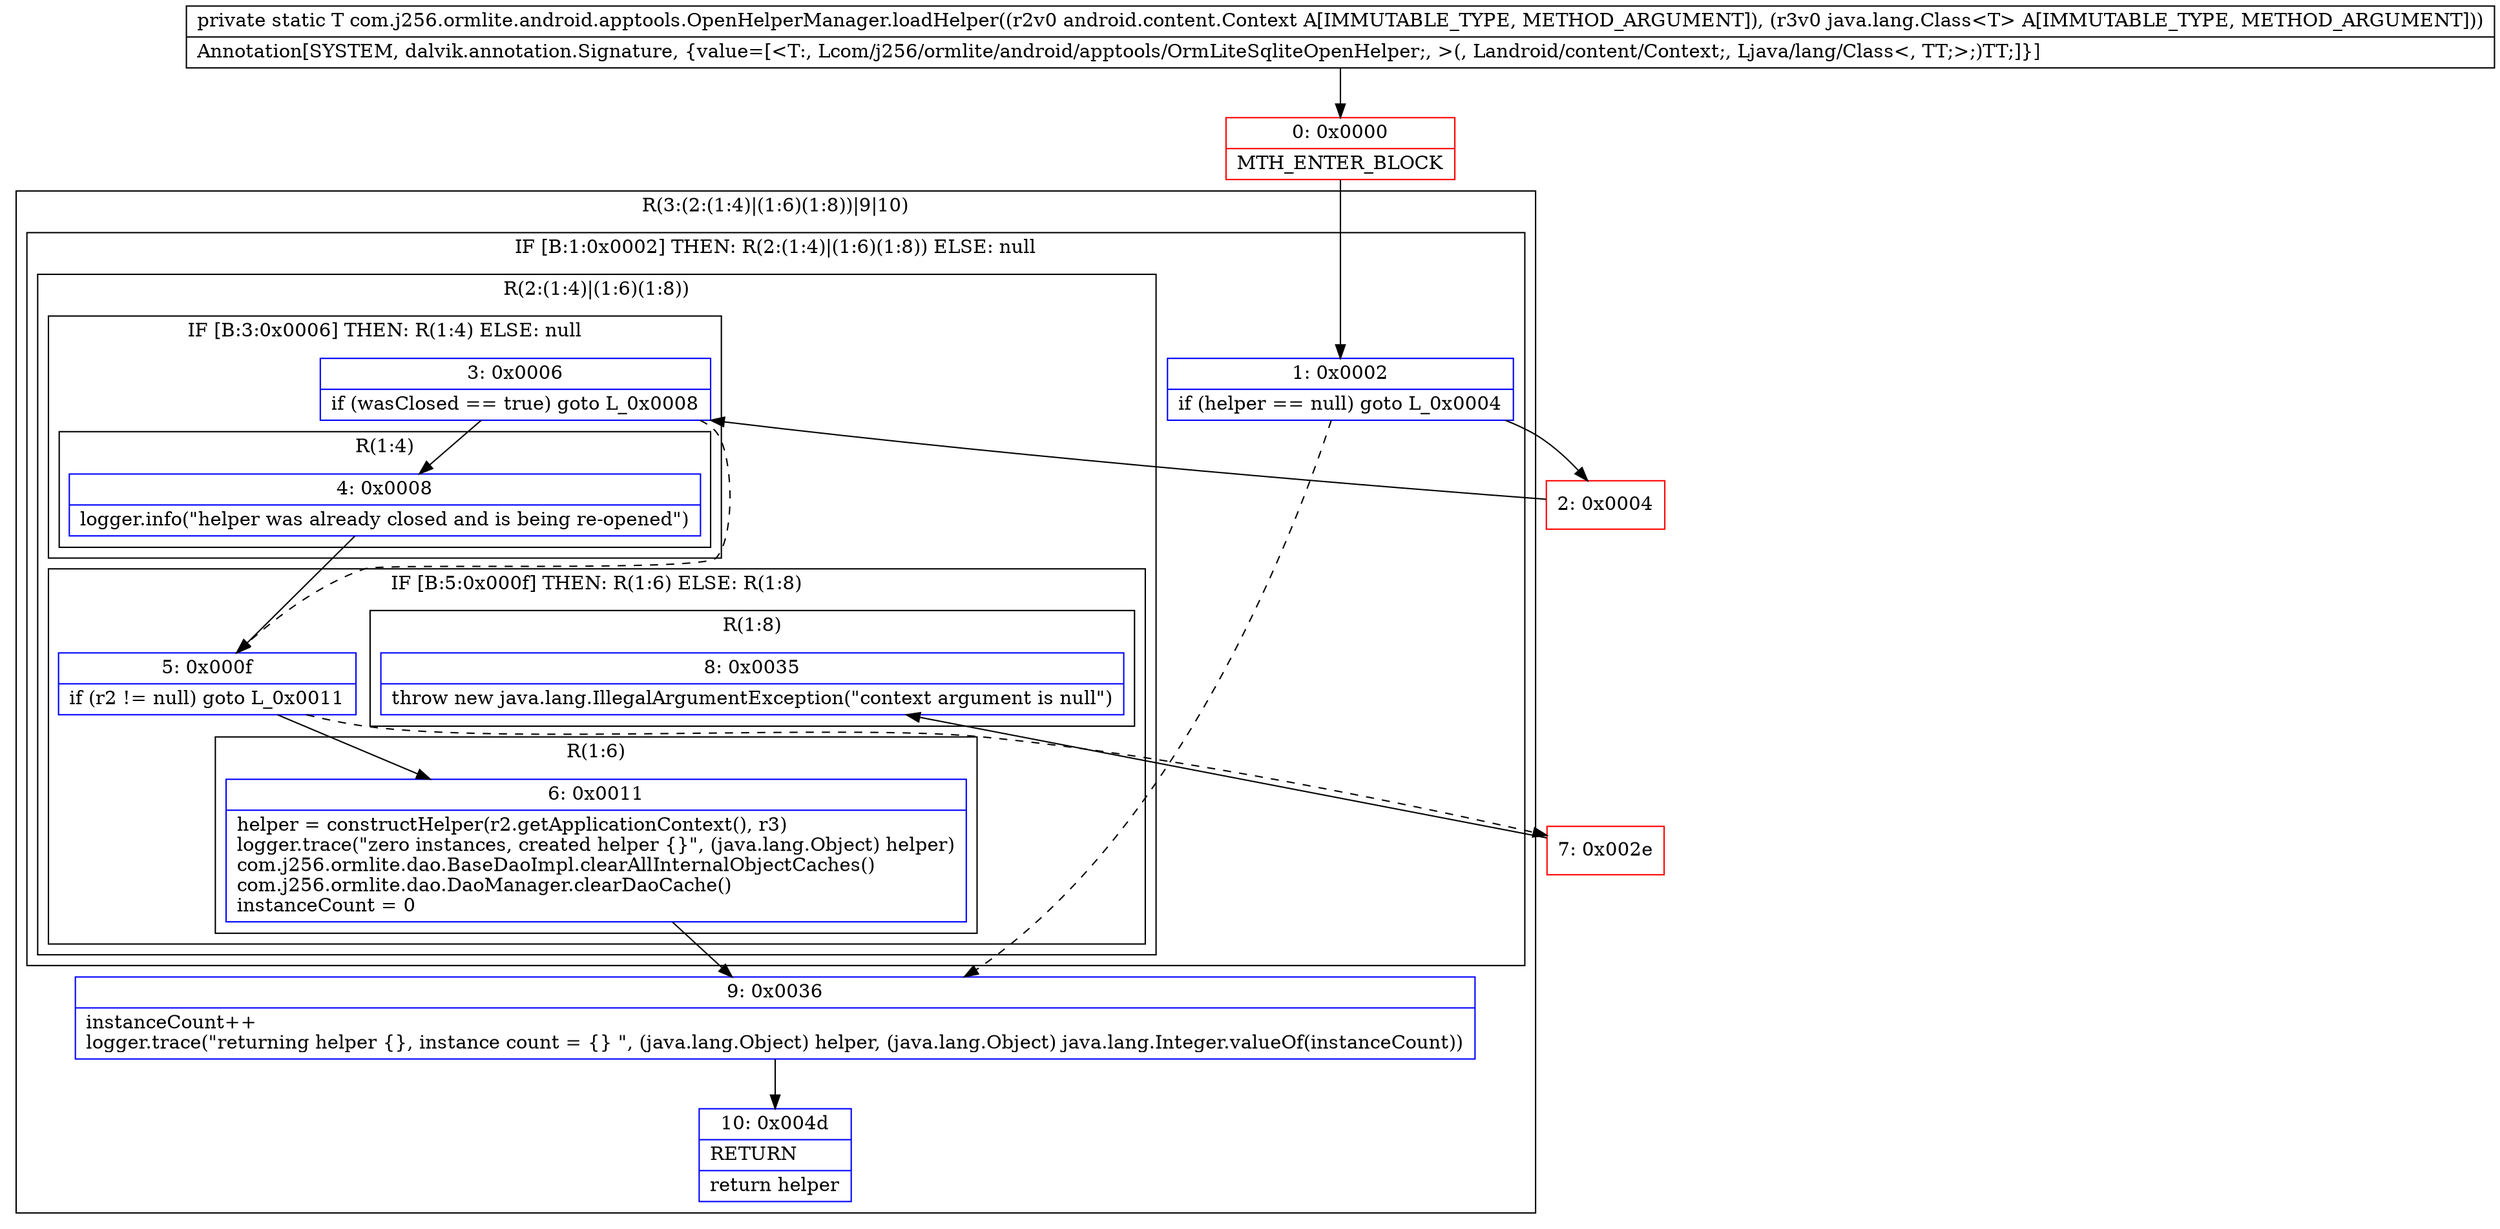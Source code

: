 digraph "CFG forcom.j256.ormlite.android.apptools.OpenHelperManager.loadHelper(Landroid\/content\/Context;Ljava\/lang\/Class;)Lcom\/j256\/ormlite\/android\/apptools\/OrmLiteSqliteOpenHelper;" {
subgraph cluster_Region_974050431 {
label = "R(3:(2:(1:4)|(1:6)(1:8))|9|10)";
node [shape=record,color=blue];
subgraph cluster_IfRegion_1045929515 {
label = "IF [B:1:0x0002] THEN: R(2:(1:4)|(1:6)(1:8)) ELSE: null";
node [shape=record,color=blue];
Node_1 [shape=record,label="{1\:\ 0x0002|if (helper == null) goto L_0x0004\l}"];
subgraph cluster_Region_877257775 {
label = "R(2:(1:4)|(1:6)(1:8))";
node [shape=record,color=blue];
subgraph cluster_IfRegion_928463647 {
label = "IF [B:3:0x0006] THEN: R(1:4) ELSE: null";
node [shape=record,color=blue];
Node_3 [shape=record,label="{3\:\ 0x0006|if (wasClosed == true) goto L_0x0008\l}"];
subgraph cluster_Region_2075573414 {
label = "R(1:4)";
node [shape=record,color=blue];
Node_4 [shape=record,label="{4\:\ 0x0008|logger.info(\"helper was already closed and is being re\-opened\")\l}"];
}
}
subgraph cluster_IfRegion_2039665469 {
label = "IF [B:5:0x000f] THEN: R(1:6) ELSE: R(1:8)";
node [shape=record,color=blue];
Node_5 [shape=record,label="{5\:\ 0x000f|if (r2 != null) goto L_0x0011\l}"];
subgraph cluster_Region_42023100 {
label = "R(1:6)";
node [shape=record,color=blue];
Node_6 [shape=record,label="{6\:\ 0x0011|helper = constructHelper(r2.getApplicationContext(), r3)\llogger.trace(\"zero instances, created helper \{\}\", (java.lang.Object) helper)\lcom.j256.ormlite.dao.BaseDaoImpl.clearAllInternalObjectCaches()\lcom.j256.ormlite.dao.DaoManager.clearDaoCache()\linstanceCount = 0\l}"];
}
subgraph cluster_Region_209740848 {
label = "R(1:8)";
node [shape=record,color=blue];
Node_8 [shape=record,label="{8\:\ 0x0035|throw new java.lang.IllegalArgumentException(\"context argument is null\")\l}"];
}
}
}
}
Node_9 [shape=record,label="{9\:\ 0x0036|instanceCount++\llogger.trace(\"returning helper \{\}, instance count = \{\} \", (java.lang.Object) helper, (java.lang.Object) java.lang.Integer.valueOf(instanceCount))\l}"];
Node_10 [shape=record,label="{10\:\ 0x004d|RETURN\l|return helper\l}"];
}
Node_0 [shape=record,color=red,label="{0\:\ 0x0000|MTH_ENTER_BLOCK\l}"];
Node_2 [shape=record,color=red,label="{2\:\ 0x0004}"];
Node_7 [shape=record,color=red,label="{7\:\ 0x002e}"];
MethodNode[shape=record,label="{private static T com.j256.ormlite.android.apptools.OpenHelperManager.loadHelper((r2v0 android.content.Context A[IMMUTABLE_TYPE, METHOD_ARGUMENT]), (r3v0 java.lang.Class\<T\> A[IMMUTABLE_TYPE, METHOD_ARGUMENT]))  | Annotation[SYSTEM, dalvik.annotation.Signature, \{value=[\<T:, Lcom\/j256\/ormlite\/android\/apptools\/OrmLiteSqliteOpenHelper;, \>(, Landroid\/content\/Context;, Ljava\/lang\/Class\<, TT;\>;)TT;]\}]\l}"];
MethodNode -> Node_0;
Node_1 -> Node_2;
Node_1 -> Node_9[style=dashed];
Node_3 -> Node_4;
Node_3 -> Node_5[style=dashed];
Node_4 -> Node_5;
Node_5 -> Node_6;
Node_5 -> Node_7[style=dashed];
Node_6 -> Node_9;
Node_9 -> Node_10;
Node_0 -> Node_1;
Node_2 -> Node_3;
Node_7 -> Node_8;
}

